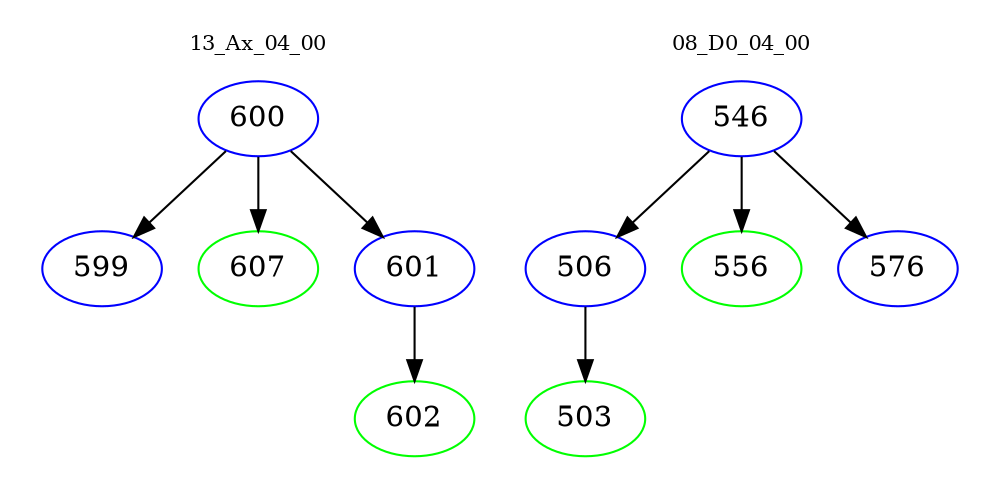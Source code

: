 digraph{
subgraph cluster_0 {
color = white
label = "13_Ax_04_00";
fontsize=10;
T0_600 [label="600", color="blue"]
T0_600 -> T0_599 [color="black"]
T0_599 [label="599", color="blue"]
T0_600 -> T0_607 [color="black"]
T0_607 [label="607", color="green"]
T0_600 -> T0_601 [color="black"]
T0_601 [label="601", color="blue"]
T0_601 -> T0_602 [color="black"]
T0_602 [label="602", color="green"]
}
subgraph cluster_1 {
color = white
label = "08_D0_04_00";
fontsize=10;
T1_546 [label="546", color="blue"]
T1_546 -> T1_506 [color="black"]
T1_506 [label="506", color="blue"]
T1_506 -> T1_503 [color="black"]
T1_503 [label="503", color="green"]
T1_546 -> T1_556 [color="black"]
T1_556 [label="556", color="green"]
T1_546 -> T1_576 [color="black"]
T1_576 [label="576", color="blue"]
}
}
